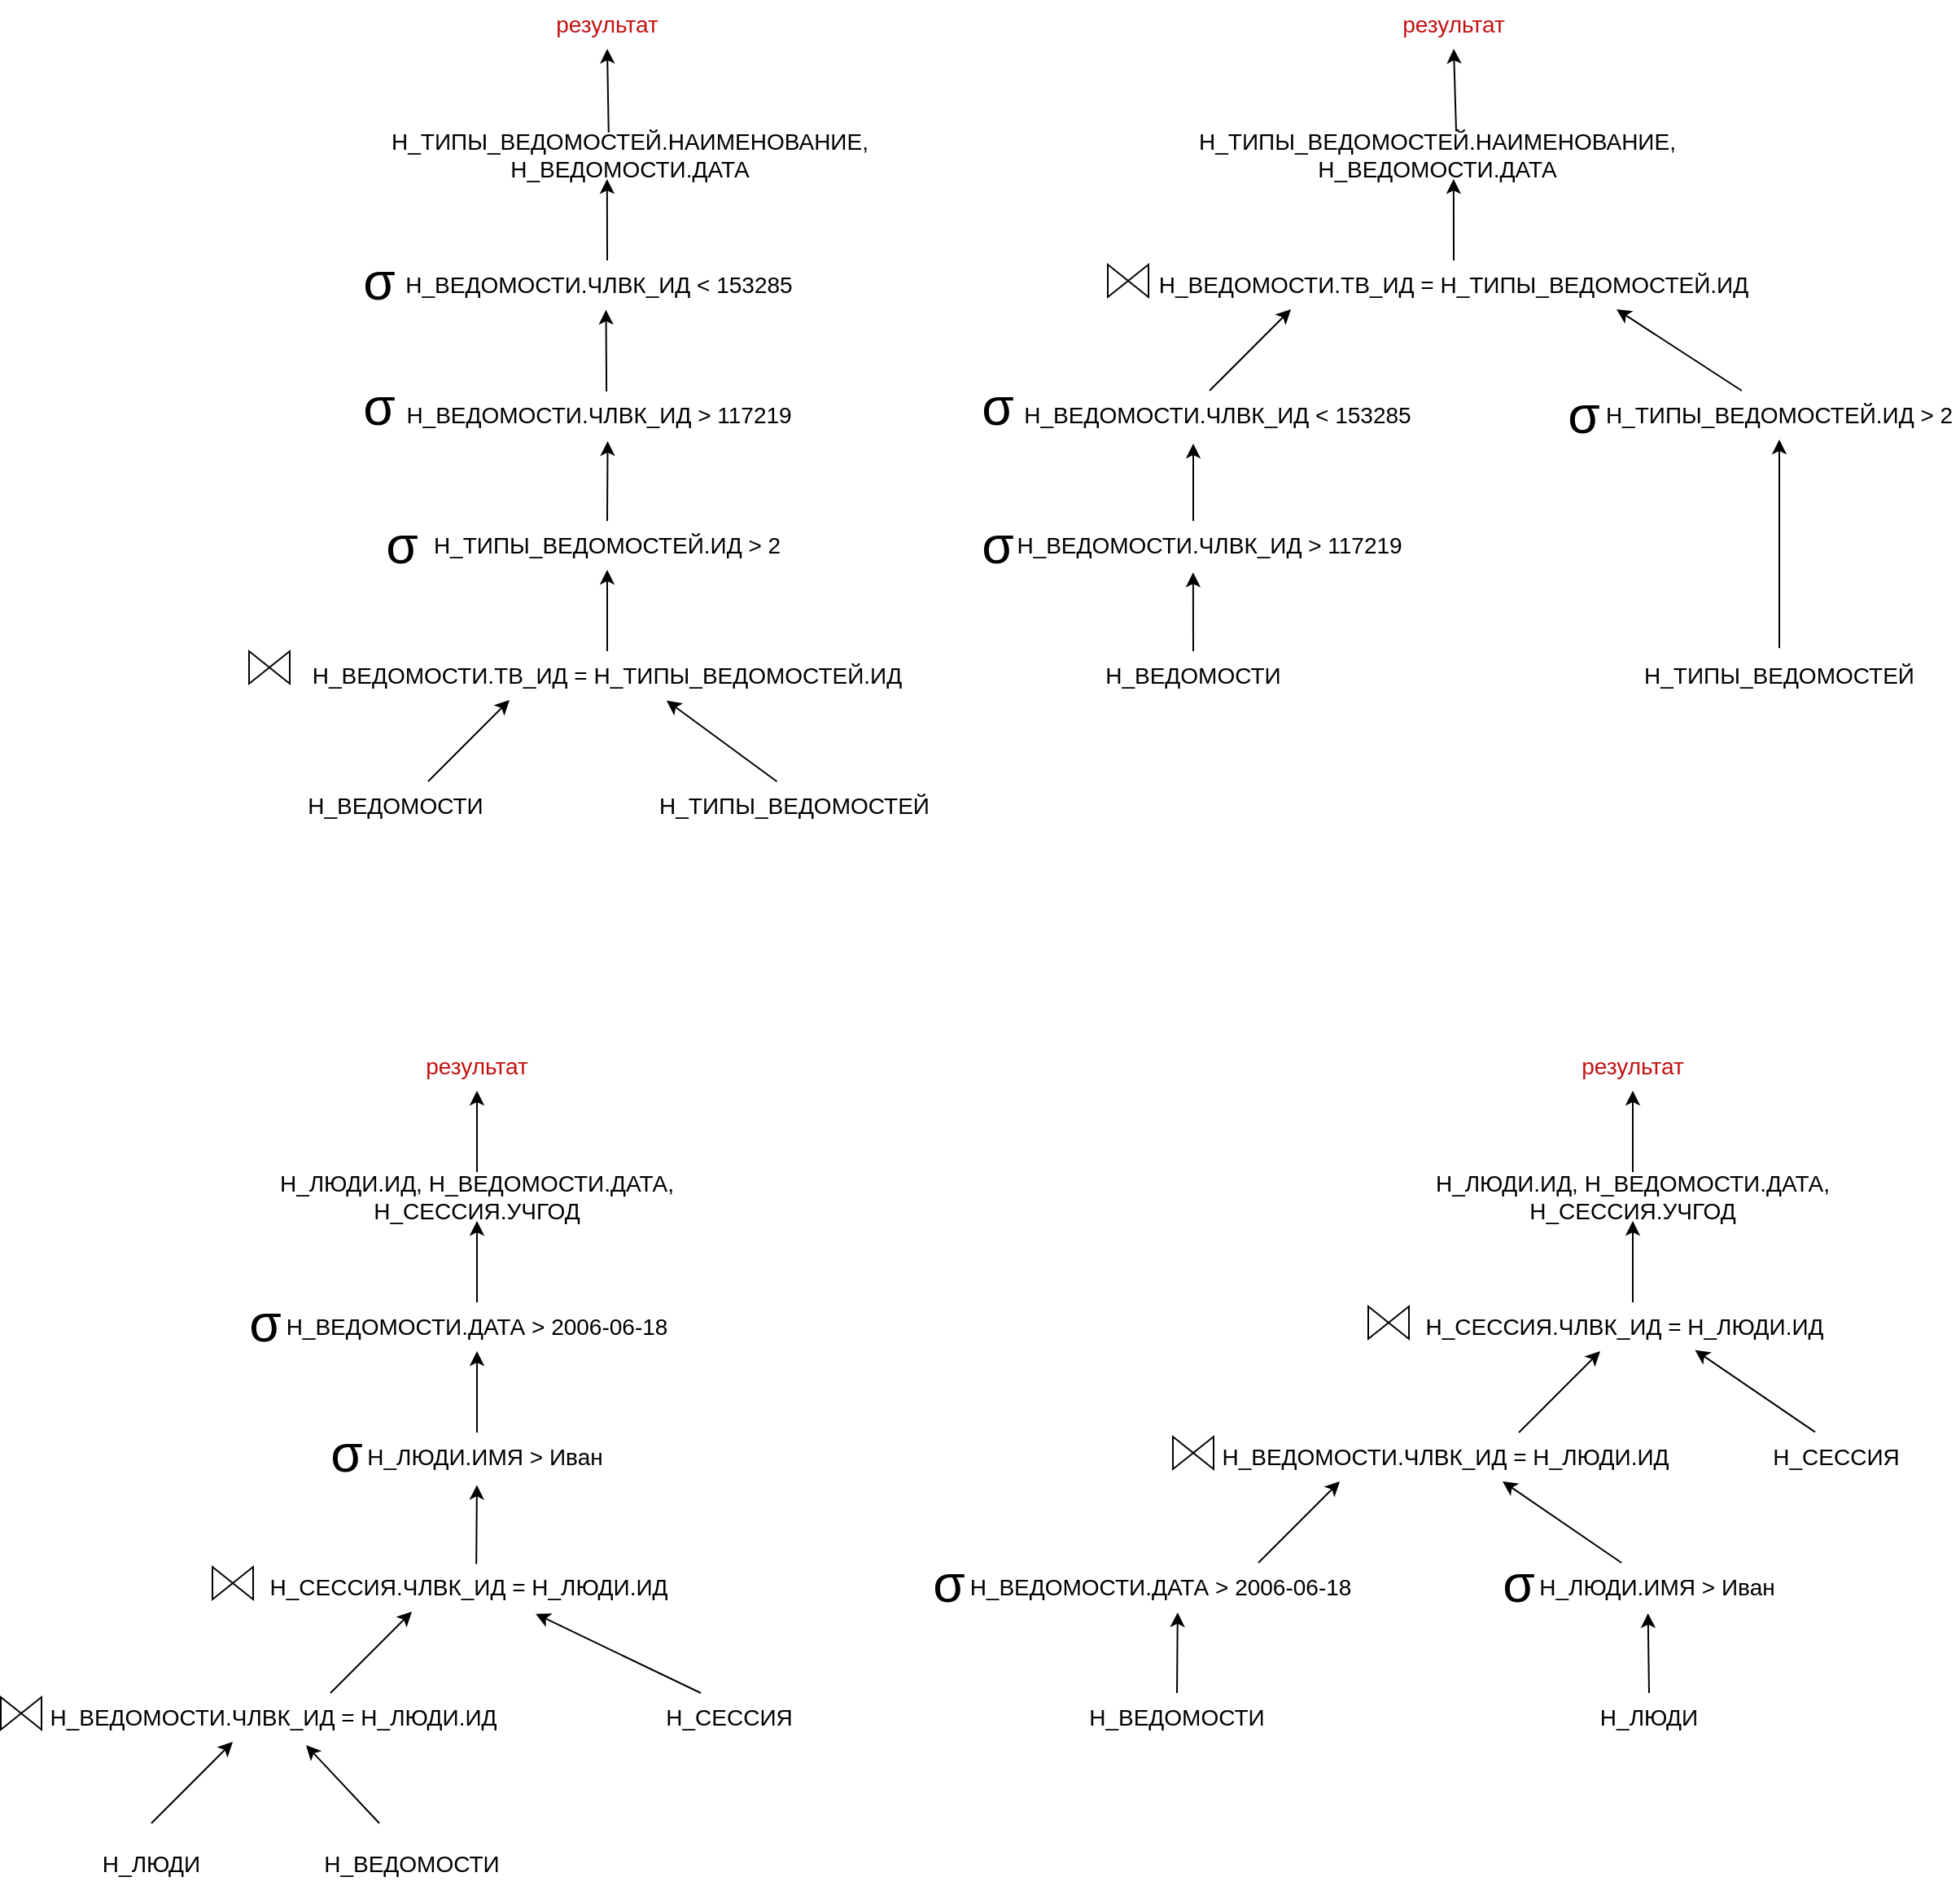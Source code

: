<mxfile version="21.1.7" type="device">
  <diagram name="Страница 1" id="S4WMLHv-YJyAe8Am17xP">
    <mxGraphModel dx="1832" dy="1181" grid="1" gridSize="10" guides="1" tooltips="1" connect="1" arrows="1" fold="1" page="0" pageScale="1" pageWidth="827" pageHeight="1169" math="0" shadow="0">
      <root>
        <mxCell id="0" />
        <mxCell id="1" parent="0" />
        <mxCell id="5Ah5zrOt3sdigsWHNj73-1" value="&lt;font color=&quot;#c51111&quot; style=&quot;font-size: 14px;&quot;&gt;результат&lt;/font&gt;" style="text;strokeColor=none;align=center;fillColor=none;html=1;verticalAlign=middle;whiteSpace=wrap;rounded=0;fontSize=14;" vertex="1" parent="1">
          <mxGeometry x="210" y="-80" width="60" height="30" as="geometry" />
        </mxCell>
        <mxCell id="5Ah5zrOt3sdigsWHNj73-2" value="Н_ВЕДОМОСТИ.ТВ_ИД = Н_ТИПЫ_ВЕДОМОСТЕЙ.ИД" style="text;strokeColor=none;align=center;fillColor=none;html=1;verticalAlign=middle;whiteSpace=wrap;rounded=0;fontSize=14;" vertex="1" parent="1">
          <mxGeometry x="50" y="320" width="380" height="30" as="geometry" />
        </mxCell>
        <mxCell id="5Ah5zrOt3sdigsWHNj73-3" value="Н_ВЕДОМОСТИ" style="text;strokeColor=none;align=center;fillColor=none;html=1;verticalAlign=middle;whiteSpace=wrap;rounded=0;fontSize=14;" vertex="1" parent="1">
          <mxGeometry x="50" y="400" width="120" height="30" as="geometry" />
        </mxCell>
        <mxCell id="5Ah5zrOt3sdigsWHNj73-4" value="Н_ТИПЫ_ВЕДОМОСТЕЙ" style="text;strokeColor=none;align=center;fillColor=none;html=1;verticalAlign=middle;whiteSpace=wrap;rounded=0;fontSize=14;" vertex="1" parent="1">
          <mxGeometry x="270" y="400" width="170" height="30" as="geometry" />
        </mxCell>
        <mxCell id="5Ah5zrOt3sdigsWHNj73-5" value="Н_ТИПЫ_ВЕДОМОСТЕЙ.ИД &amp;gt; 2" style="text;strokeColor=none;align=center;fillColor=none;html=1;verticalAlign=middle;whiteSpace=wrap;rounded=0;fontSize=14;" vertex="1" parent="1">
          <mxGeometry x="130" y="240" width="220" height="30" as="geometry" />
        </mxCell>
        <mxCell id="5Ah5zrOt3sdigsWHNj73-6" value="Н_ВЕДОМОСТИ.ЧЛВК_ИД &amp;gt; 117219" style="text;strokeColor=none;align=center;fillColor=none;html=1;verticalAlign=middle;whiteSpace=wrap;rounded=0;fontSize=14;" vertex="1" parent="1">
          <mxGeometry x="115" y="160" width="240" height="30" as="geometry" />
        </mxCell>
        <mxCell id="5Ah5zrOt3sdigsWHNj73-7" value="Н_ВЕДОМОСТИ.ЧЛВК_ИД &amp;lt; 153285" style="text;strokeColor=none;align=center;fillColor=none;html=1;verticalAlign=middle;whiteSpace=wrap;rounded=0;fontSize=14;" vertex="1" parent="1">
          <mxGeometry x="110" y="80" width="250" height="30" as="geometry" />
        </mxCell>
        <mxCell id="5Ah5zrOt3sdigsWHNj73-10" value="" style="endArrow=classic;html=1;rounded=0;entryX=0.456;entryY=1;entryDx=0;entryDy=0;entryPerimeter=0;fontSize=14;" edge="1" parent="1" target="5Ah5zrOt3sdigsWHNj73-17">
          <mxGeometry width="50" height="50" relative="1" as="geometry">
            <mxPoint x="240" y="80" as="sourcePoint" />
            <mxPoint x="240" y="50" as="targetPoint" />
          </mxGeometry>
        </mxCell>
        <mxCell id="5Ah5zrOt3sdigsWHNj73-11" value="" style="endArrow=classic;html=1;rounded=0;entryX=0.517;entryY=1.01;entryDx=0;entryDy=0;entryPerimeter=0;exitX=0.519;exitY=0.016;exitDx=0;exitDy=0;exitPerimeter=0;fontSize=14;" edge="1" parent="1" source="5Ah5zrOt3sdigsWHNj73-6" target="5Ah5zrOt3sdigsWHNj73-7">
          <mxGeometry width="50" height="50" relative="1" as="geometry">
            <mxPoint x="230" y="160" as="sourcePoint" />
            <mxPoint x="280" y="110" as="targetPoint" />
          </mxGeometry>
        </mxCell>
        <mxCell id="5Ah5zrOt3sdigsWHNj73-12" value="" style="endArrow=classic;html=1;rounded=0;entryX=0.522;entryY=1.033;entryDx=0;entryDy=0;entryPerimeter=0;exitX=0.5;exitY=0;exitDx=0;exitDy=0;fontSize=14;" edge="1" parent="1" source="5Ah5zrOt3sdigsWHNj73-5" target="5Ah5zrOt3sdigsWHNj73-6">
          <mxGeometry width="50" height="50" relative="1" as="geometry">
            <mxPoint x="280" y="230" as="sourcePoint" />
            <mxPoint x="330" y="180" as="targetPoint" />
          </mxGeometry>
        </mxCell>
        <mxCell id="5Ah5zrOt3sdigsWHNj73-13" value="" style="endArrow=classic;html=1;rounded=0;entryX=0.5;entryY=1;entryDx=0;entryDy=0;exitX=0.5;exitY=0;exitDx=0;exitDy=0;fontSize=14;" edge="1" parent="1" source="5Ah5zrOt3sdigsWHNj73-2" target="5Ah5zrOt3sdigsWHNj73-5">
          <mxGeometry width="50" height="50" relative="1" as="geometry">
            <mxPoint x="220" y="340" as="sourcePoint" />
            <mxPoint x="270" y="290" as="targetPoint" />
          </mxGeometry>
        </mxCell>
        <mxCell id="5Ah5zrOt3sdigsWHNj73-14" value="" style="endArrow=classic;html=1;rounded=0;fontSize=14;" edge="1" parent="1">
          <mxGeometry width="50" height="50" relative="1" as="geometry">
            <mxPoint x="130" y="400" as="sourcePoint" />
            <mxPoint x="180" y="350" as="targetPoint" />
          </mxGeometry>
        </mxCell>
        <mxCell id="5Ah5zrOt3sdigsWHNj73-15" value="" style="endArrow=classic;html=1;rounded=0;exitX=0.437;exitY=0.004;exitDx=0;exitDy=0;exitPerimeter=0;entryX=0.596;entryY=1.013;entryDx=0;entryDy=0;entryPerimeter=0;fontSize=14;" edge="1" parent="1" source="5Ah5zrOt3sdigsWHNj73-4" target="5Ah5zrOt3sdigsWHNj73-2">
          <mxGeometry width="50" height="50" relative="1" as="geometry">
            <mxPoint x="180" y="370" as="sourcePoint" />
            <mxPoint x="230" y="320" as="targetPoint" />
          </mxGeometry>
        </mxCell>
        <mxCell id="5Ah5zrOt3sdigsWHNj73-17" value="Н_ТИПЫ_ВЕДОМОСТЕЙ.НАИМЕНОВАНИЕ, Н_ВЕДОМОСТИ.ДАТА" style="text;strokeColor=none;align=center;fillColor=none;html=1;verticalAlign=middle;whiteSpace=wrap;rounded=0;fontSize=14;" vertex="1" parent="1">
          <mxGeometry x="94" width="320" height="30" as="geometry" />
        </mxCell>
        <mxCell id="5Ah5zrOt3sdigsWHNj73-18" value="" style="endArrow=classic;html=1;rounded=0;entryX=0.5;entryY=1;entryDx=0;entryDy=0;exitX=0.459;exitY=0.046;exitDx=0;exitDy=0;exitPerimeter=0;fontSize=14;" edge="1" parent="1" source="5Ah5zrOt3sdigsWHNj73-17" target="5Ah5zrOt3sdigsWHNj73-1">
          <mxGeometry width="50" height="50" relative="1" as="geometry">
            <mxPoint x="300" y="10" as="sourcePoint" />
            <mxPoint x="350" y="-40" as="targetPoint" />
          </mxGeometry>
        </mxCell>
        <mxCell id="5Ah5zrOt3sdigsWHNj73-19" value="&lt;font color=&quot;#c51111&quot; style=&quot;font-size: 14px;&quot;&gt;результат&lt;/font&gt;" style="text;strokeColor=none;align=center;fillColor=none;html=1;verticalAlign=middle;whiteSpace=wrap;rounded=0;fontSize=14;" vertex="1" parent="1">
          <mxGeometry x="730" y="-80" width="60" height="30" as="geometry" />
        </mxCell>
        <mxCell id="5Ah5zrOt3sdigsWHNj73-20" value="Н_ТИПЫ_ВЕДОМОСТЕЙ.НАИМЕНОВАНИЕ, Н_ВЕДОМОСТИ.ДАТА" style="text;strokeColor=none;align=center;fillColor=none;html=1;verticalAlign=middle;whiteSpace=wrap;rounded=0;fontSize=14;" vertex="1" parent="1">
          <mxGeometry x="590" width="320" height="30" as="geometry" />
        </mxCell>
        <mxCell id="5Ah5zrOt3sdigsWHNj73-21" value="Н_ВЕДОМОСТИ.ТВ_ИД = Н_ТИПЫ_ВЕДОМОСТЕЙ.ИД" style="text;strokeColor=none;align=center;fillColor=none;html=1;verticalAlign=middle;whiteSpace=wrap;rounded=0;fontSize=14;" vertex="1" parent="1">
          <mxGeometry x="570" y="80" width="380" height="30" as="geometry" />
        </mxCell>
        <mxCell id="5Ah5zrOt3sdigsWHNj73-22" value="Н_ТИПЫ_ВЕДОМОСТЕЙ.ИД &amp;gt; 2" style="text;strokeColor=none;align=center;fillColor=none;html=1;verticalAlign=middle;whiteSpace=wrap;rounded=0;fontSize=14;" vertex="1" parent="1">
          <mxGeometry x="850" y="160" width="220" height="30" as="geometry" />
        </mxCell>
        <mxCell id="5Ah5zrOt3sdigsWHNj73-23" value="Н_ВЕДОМОСТИ.ЧЛВК_ИД &amp;lt; 153285" style="text;strokeColor=none;align=center;fillColor=none;html=1;verticalAlign=middle;whiteSpace=wrap;rounded=0;fontSize=14;" vertex="1" parent="1">
          <mxGeometry x="490" y="160" width="250" height="30" as="geometry" />
        </mxCell>
        <mxCell id="5Ah5zrOt3sdigsWHNj73-24" value="Н_ВЕДОМОСТИ.ЧЛВК_ИД &amp;gt; 117219" style="text;strokeColor=none;align=center;fillColor=none;html=1;verticalAlign=middle;whiteSpace=wrap;rounded=0;fontSize=14;" vertex="1" parent="1">
          <mxGeometry x="490" y="240" width="240" height="30" as="geometry" />
        </mxCell>
        <mxCell id="5Ah5zrOt3sdigsWHNj73-25" value="Н_ВЕДОМОСТИ" style="text;strokeColor=none;align=center;fillColor=none;html=1;verticalAlign=middle;whiteSpace=wrap;rounded=0;fontSize=14;" vertex="1" parent="1">
          <mxGeometry x="540" y="320" width="120" height="30" as="geometry" />
        </mxCell>
        <mxCell id="5Ah5zrOt3sdigsWHNj73-26" value="Н_ТИПЫ_ВЕДОМОСТЕЙ" style="text;strokeColor=none;align=center;fillColor=none;html=1;verticalAlign=middle;whiteSpace=wrap;rounded=0;fontSize=14;" vertex="1" parent="1">
          <mxGeometry x="875" y="320" width="170" height="30" as="geometry" />
        </mxCell>
        <mxCell id="5Ah5zrOt3sdigsWHNj73-27" value="" style="endArrow=classic;html=1;rounded=0;exitX=0.5;exitY=0;exitDx=0;exitDy=0;entryX=0.458;entryY=1.055;entryDx=0;entryDy=0;entryPerimeter=0;" edge="1" parent="1" source="5Ah5zrOt3sdigsWHNj73-25" target="5Ah5zrOt3sdigsWHNj73-24">
          <mxGeometry width="50" height="50" relative="1" as="geometry">
            <mxPoint x="650" y="250" as="sourcePoint" />
            <mxPoint x="700" y="200" as="targetPoint" />
          </mxGeometry>
        </mxCell>
        <mxCell id="5Ah5zrOt3sdigsWHNj73-28" value="" style="endArrow=classic;html=1;rounded=0;entryX=0.44;entryY=1.084;entryDx=0;entryDy=0;entryPerimeter=0;" edge="1" parent="1" target="5Ah5zrOt3sdigsWHNj73-23">
          <mxGeometry width="50" height="50" relative="1" as="geometry">
            <mxPoint x="600" y="240" as="sourcePoint" />
            <mxPoint x="700" y="150" as="targetPoint" />
          </mxGeometry>
        </mxCell>
        <mxCell id="5Ah5zrOt3sdigsWHNj73-29" value="" style="endArrow=classic;html=1;rounded=0;exitX=0.5;exitY=-0.062;exitDx=0;exitDy=0;exitPerimeter=0;entryX=0.5;entryY=1;entryDx=0;entryDy=0;" edge="1" parent="1" source="5Ah5zrOt3sdigsWHNj73-26" target="5Ah5zrOt3sdigsWHNj73-22">
          <mxGeometry width="50" height="50" relative="1" as="geometry">
            <mxPoint x="940" y="270" as="sourcePoint" />
            <mxPoint x="990" y="220" as="targetPoint" />
          </mxGeometry>
        </mxCell>
        <mxCell id="5Ah5zrOt3sdigsWHNj73-30" value="" style="endArrow=classic;html=1;rounded=0;" edge="1" parent="1">
          <mxGeometry width="50" height="50" relative="1" as="geometry">
            <mxPoint x="610" y="160" as="sourcePoint" />
            <mxPoint x="660" y="110" as="targetPoint" />
          </mxGeometry>
        </mxCell>
        <mxCell id="5Ah5zrOt3sdigsWHNj73-31" value="" style="endArrow=classic;html=1;rounded=0;" edge="1" parent="1" source="5Ah5zrOt3sdigsWHNj73-22">
          <mxGeometry width="50" height="50" relative="1" as="geometry">
            <mxPoint x="810" y="160" as="sourcePoint" />
            <mxPoint x="860" y="110" as="targetPoint" />
          </mxGeometry>
        </mxCell>
        <mxCell id="5Ah5zrOt3sdigsWHNj73-32" value="" style="endArrow=classic;html=1;rounded=0;entryX=0.531;entryY=1;entryDx=0;entryDy=0;entryPerimeter=0;exitX=0.5;exitY=0;exitDx=0;exitDy=0;" edge="1" parent="1" source="5Ah5zrOt3sdigsWHNj73-21" target="5Ah5zrOt3sdigsWHNj73-20">
          <mxGeometry width="50" height="50" relative="1" as="geometry">
            <mxPoint x="780" y="130" as="sourcePoint" />
            <mxPoint x="830" y="80" as="targetPoint" />
          </mxGeometry>
        </mxCell>
        <mxCell id="5Ah5zrOt3sdigsWHNj73-33" value="" style="endArrow=classic;html=1;rounded=0;entryX=0.5;entryY=1;entryDx=0;entryDy=0;exitX=0.536;exitY=0.025;exitDx=0;exitDy=0;exitPerimeter=0;" edge="1" parent="1" source="5Ah5zrOt3sdigsWHNj73-20" target="5Ah5zrOt3sdigsWHNj73-19">
          <mxGeometry width="50" height="50" relative="1" as="geometry">
            <mxPoint x="780" y="30" as="sourcePoint" />
            <mxPoint x="830" y="-20" as="targetPoint" />
          </mxGeometry>
        </mxCell>
        <mxCell id="5Ah5zrOt3sdigsWHNj73-34" value="&lt;font color=&quot;#c51111&quot; style=&quot;font-size: 14px;&quot;&gt;результат&lt;/font&gt;" style="text;strokeColor=none;align=center;fillColor=none;html=1;verticalAlign=middle;whiteSpace=wrap;rounded=0;fontSize=14;" vertex="1" parent="1">
          <mxGeometry x="130" y="560" width="60" height="30" as="geometry" />
        </mxCell>
        <mxCell id="5Ah5zrOt3sdigsWHNj73-35" value="Н_ЛЮДИ.ИД, Н_ВЕДОМОСТИ.ДАТА, Н_СЕССИЯ.УЧГОД" style="text;strokeColor=none;align=center;fillColor=none;html=1;verticalAlign=middle;whiteSpace=wrap;rounded=0;fontSize=14;" vertex="1" parent="1">
          <mxGeometry x="-20" y="640" width="360" height="30" as="geometry" />
        </mxCell>
        <mxCell id="5Ah5zrOt3sdigsWHNj73-36" value="Н_ВЕДОМОСТИ.ДАТА &amp;gt; 2006-06-18" style="text;strokeColor=none;align=center;fillColor=none;html=1;verticalAlign=middle;whiteSpace=wrap;rounded=0;fontSize=14;" vertex="1" parent="1">
          <mxGeometry x="30" y="720" width="260" height="30" as="geometry" />
        </mxCell>
        <mxCell id="5Ah5zrOt3sdigsWHNj73-37" value="Н_ЛЮДИ.ИМЯ &amp;gt; Иван" style="text;strokeColor=none;align=center;fillColor=none;html=1;verticalAlign=middle;whiteSpace=wrap;rounded=0;fontSize=14;" vertex="1" parent="1">
          <mxGeometry x="60" y="800" width="210" height="30" as="geometry" />
        </mxCell>
        <mxCell id="5Ah5zrOt3sdigsWHNj73-38" value="Н_СЕССИЯ.ЧЛВК_ИД = Н_ЛЮДИ.ИД" style="text;strokeColor=none;align=center;fillColor=none;html=1;verticalAlign=middle;whiteSpace=wrap;rounded=0;fontSize=14;" vertex="1" parent="1">
          <mxGeometry x="20" y="880" width="270" height="30" as="geometry" />
        </mxCell>
        <mxCell id="5Ah5zrOt3sdigsWHNj73-39" value="Н_СЕССИЯ" style="text;strokeColor=none;align=center;fillColor=none;html=1;verticalAlign=middle;whiteSpace=wrap;rounded=0;fontSize=14;" vertex="1" parent="1">
          <mxGeometry x="280" y="960" width="70" height="30" as="geometry" />
        </mxCell>
        <mxCell id="5Ah5zrOt3sdigsWHNj73-40" value="Н_ВЕДОМОСТИ.ЧЛВК_ИД = Н_ЛЮДИ.ИД" style="text;strokeColor=none;align=center;fillColor=none;html=1;verticalAlign=middle;whiteSpace=wrap;rounded=0;fontSize=14;" vertex="1" parent="1">
          <mxGeometry x="-110" y="960" width="290" height="30" as="geometry" />
        </mxCell>
        <mxCell id="5Ah5zrOt3sdigsWHNj73-42" value="Н_ЛЮДИ" style="text;strokeColor=none;align=center;fillColor=none;html=1;verticalAlign=middle;whiteSpace=wrap;rounded=0;fontSize=14;" vertex="1" parent="1">
          <mxGeometry x="-70" y="1050" width="60" height="30" as="geometry" />
        </mxCell>
        <mxCell id="5Ah5zrOt3sdigsWHNj73-43" value="Н_ВЕДОМОСТИ" style="text;strokeColor=none;align=center;fillColor=none;html=1;verticalAlign=middle;whiteSpace=wrap;rounded=0;fontSize=14;" vertex="1" parent="1">
          <mxGeometry x="60" y="1050" width="120" height="30" as="geometry" />
        </mxCell>
        <mxCell id="5Ah5zrOt3sdigsWHNj73-44" value="" style="endArrow=classic;html=1;rounded=0;exitX=0.5;exitY=0;exitDx=0;exitDy=0;entryX=0.5;entryY=1;entryDx=0;entryDy=0;" edge="1" parent="1" source="5Ah5zrOt3sdigsWHNj73-35" target="5Ah5zrOt3sdigsWHNj73-34">
          <mxGeometry width="50" height="50" relative="1" as="geometry">
            <mxPoint x="200" y="630" as="sourcePoint" />
            <mxPoint x="250" y="580" as="targetPoint" />
          </mxGeometry>
        </mxCell>
        <mxCell id="5Ah5zrOt3sdigsWHNj73-45" value="" style="endArrow=classic;html=1;rounded=0;exitX=0.5;exitY=0;exitDx=0;exitDy=0;entryX=0.5;entryY=1;entryDx=0;entryDy=0;" edge="1" parent="1" source="5Ah5zrOt3sdigsWHNj73-36" target="5Ah5zrOt3sdigsWHNj73-35">
          <mxGeometry width="50" height="50" relative="1" as="geometry">
            <mxPoint x="190" y="710" as="sourcePoint" />
            <mxPoint x="240" y="660" as="targetPoint" />
          </mxGeometry>
        </mxCell>
        <mxCell id="5Ah5zrOt3sdigsWHNj73-46" value="" style="endArrow=classic;html=1;rounded=0;entryX=0.5;entryY=1;entryDx=0;entryDy=0;" edge="1" parent="1" target="5Ah5zrOt3sdigsWHNj73-36">
          <mxGeometry width="50" height="50" relative="1" as="geometry">
            <mxPoint x="160" y="800" as="sourcePoint" />
            <mxPoint x="240" y="770" as="targetPoint" />
          </mxGeometry>
        </mxCell>
        <mxCell id="5Ah5zrOt3sdigsWHNj73-47" value="" style="endArrow=classic;html=1;rounded=0;exitX=0.517;exitY=0.024;exitDx=0;exitDy=0;exitPerimeter=0;entryX=0.476;entryY=1.074;entryDx=0;entryDy=0;entryPerimeter=0;" edge="1" parent="1" source="5Ah5zrOt3sdigsWHNj73-38" target="5Ah5zrOt3sdigsWHNj73-37">
          <mxGeometry width="50" height="50" relative="1" as="geometry">
            <mxPoint x="190" y="870" as="sourcePoint" />
            <mxPoint x="240" y="820" as="targetPoint" />
          </mxGeometry>
        </mxCell>
        <mxCell id="5Ah5zrOt3sdigsWHNj73-48" value="" style="endArrow=classic;html=1;rounded=0;" edge="1" parent="1">
          <mxGeometry width="50" height="50" relative="1" as="geometry">
            <mxPoint x="70" y="960" as="sourcePoint" />
            <mxPoint x="120" y="910" as="targetPoint" />
          </mxGeometry>
        </mxCell>
        <mxCell id="5Ah5zrOt3sdigsWHNj73-49" value="" style="endArrow=classic;html=1;rounded=0;exitX=0.25;exitY=0;exitDx=0;exitDy=0;entryX=0.652;entryY=1.045;entryDx=0;entryDy=0;entryPerimeter=0;" edge="1" parent="1" source="5Ah5zrOt3sdigsWHNj73-39" target="5Ah5zrOt3sdigsWHNj73-38">
          <mxGeometry width="50" height="50" relative="1" as="geometry">
            <mxPoint x="160" y="950" as="sourcePoint" />
            <mxPoint x="210" y="900" as="targetPoint" />
          </mxGeometry>
        </mxCell>
        <mxCell id="5Ah5zrOt3sdigsWHNj73-50" value="" style="endArrow=classic;html=1;rounded=0;" edge="1" parent="1">
          <mxGeometry width="50" height="50" relative="1" as="geometry">
            <mxPoint x="-40" y="1040" as="sourcePoint" />
            <mxPoint x="10" y="990" as="targetPoint" />
          </mxGeometry>
        </mxCell>
        <mxCell id="5Ah5zrOt3sdigsWHNj73-51" value="" style="endArrow=classic;html=1;rounded=0;entryX=0.569;entryY=1.067;entryDx=0;entryDy=0;entryPerimeter=0;" edge="1" parent="1" target="5Ah5zrOt3sdigsWHNj73-40">
          <mxGeometry width="50" height="50" relative="1" as="geometry">
            <mxPoint x="100" y="1040" as="sourcePoint" />
            <mxPoint x="150" y="970" as="targetPoint" />
          </mxGeometry>
        </mxCell>
        <mxCell id="5Ah5zrOt3sdigsWHNj73-52" value="&lt;font color=&quot;#c51111&quot; style=&quot;font-size: 14px;&quot;&gt;результат&lt;/font&gt;" style="text;strokeColor=none;align=center;fillColor=none;html=1;verticalAlign=middle;whiteSpace=wrap;rounded=0;fontSize=14;" vertex="1" parent="1">
          <mxGeometry x="840" y="560" width="60" height="30" as="geometry" />
        </mxCell>
        <mxCell id="5Ah5zrOt3sdigsWHNj73-54" value="Н_ЛЮДИ.ИД, Н_ВЕДОМОСТИ.ДАТА, Н_СЕССИЯ.УЧГОД" style="text;strokeColor=none;align=center;fillColor=none;html=1;verticalAlign=middle;whiteSpace=wrap;rounded=0;fontSize=14;" vertex="1" parent="1">
          <mxGeometry x="690" y="640" width="360" height="30" as="geometry" />
        </mxCell>
        <mxCell id="5Ah5zrOt3sdigsWHNj73-55" value="Н_СЕССИЯ.ЧЛВК_ИД = Н_ЛЮДИ.ИД" style="text;strokeColor=none;align=center;fillColor=none;html=1;verticalAlign=middle;whiteSpace=wrap;rounded=0;fontSize=14;" vertex="1" parent="1">
          <mxGeometry x="730" y="720" width="270" height="30" as="geometry" />
        </mxCell>
        <mxCell id="5Ah5zrOt3sdigsWHNj73-56" value="Н_СЕССИЯ" style="text;strokeColor=none;align=center;fillColor=none;html=1;verticalAlign=middle;whiteSpace=wrap;rounded=0;fontSize=14;" vertex="1" parent="1">
          <mxGeometry x="960" y="800" width="70" height="30" as="geometry" />
        </mxCell>
        <mxCell id="5Ah5zrOt3sdigsWHNj73-57" value="Н_ВЕДОМОСТИ.ЧЛВК_ИД = Н_ЛЮДИ.ИД" style="text;strokeColor=none;align=center;fillColor=none;html=1;verticalAlign=middle;whiteSpace=wrap;rounded=0;fontSize=14;" vertex="1" parent="1">
          <mxGeometry x="610" y="800" width="290" height="30" as="geometry" />
        </mxCell>
        <mxCell id="5Ah5zrOt3sdigsWHNj73-58" value="Н_ВЕДОМОСТИ.ДАТА &amp;gt; 2006-06-18" style="text;strokeColor=none;align=center;fillColor=none;html=1;verticalAlign=middle;whiteSpace=wrap;rounded=0;fontSize=14;" vertex="1" parent="1">
          <mxGeometry x="450" y="880" width="260" height="30" as="geometry" />
        </mxCell>
        <mxCell id="5Ah5zrOt3sdigsWHNj73-60" value="Н_ЛЮДИ.ИМЯ &amp;gt; Иван" style="text;strokeColor=none;align=center;fillColor=none;html=1;verticalAlign=middle;whiteSpace=wrap;rounded=0;fontSize=14;" vertex="1" parent="1">
          <mxGeometry x="780" y="880" width="210" height="30" as="geometry" />
        </mxCell>
        <mxCell id="5Ah5zrOt3sdigsWHNj73-61" value="Н_ЛЮДИ" style="text;strokeColor=none;align=center;fillColor=none;html=1;verticalAlign=middle;whiteSpace=wrap;rounded=0;fontSize=14;" vertex="1" parent="1">
          <mxGeometry x="850" y="960" width="60" height="30" as="geometry" />
        </mxCell>
        <mxCell id="5Ah5zrOt3sdigsWHNj73-62" value="Н_ВЕДОМОСТИ" style="text;strokeColor=none;align=center;fillColor=none;html=1;verticalAlign=middle;whiteSpace=wrap;rounded=0;fontSize=14;" vertex="1" parent="1">
          <mxGeometry x="530" y="960" width="120" height="30" as="geometry" />
        </mxCell>
        <mxCell id="5Ah5zrOt3sdigsWHNj73-63" value="" style="endArrow=classic;html=1;rounded=0;exitX=0.5;exitY=0;exitDx=0;exitDy=0;entryX=0.5;entryY=1;entryDx=0;entryDy=0;" edge="1" parent="1" source="5Ah5zrOt3sdigsWHNj73-54" target="5Ah5zrOt3sdigsWHNj73-52">
          <mxGeometry width="50" height="50" relative="1" as="geometry">
            <mxPoint x="880" y="720" as="sourcePoint" />
            <mxPoint x="930" y="670" as="targetPoint" />
          </mxGeometry>
        </mxCell>
        <mxCell id="5Ah5zrOt3sdigsWHNj73-64" value="" style="endArrow=classic;html=1;rounded=0;entryX=0.5;entryY=1;entryDx=0;entryDy=0;" edge="1" parent="1" target="5Ah5zrOt3sdigsWHNj73-54">
          <mxGeometry width="50" height="50" relative="1" as="geometry">
            <mxPoint x="870" y="720" as="sourcePoint" />
            <mxPoint x="930" y="650" as="targetPoint" />
          </mxGeometry>
        </mxCell>
        <mxCell id="5Ah5zrOt3sdigsWHNj73-65" value="" style="endArrow=classic;html=1;rounded=0;" edge="1" parent="1">
          <mxGeometry width="50" height="50" relative="1" as="geometry">
            <mxPoint x="800" y="800" as="sourcePoint" />
            <mxPoint x="850" y="750" as="targetPoint" />
          </mxGeometry>
        </mxCell>
        <mxCell id="5Ah5zrOt3sdigsWHNj73-66" value="" style="endArrow=classic;html=1;rounded=0;exitX=0.314;exitY=-0.01;exitDx=0;exitDy=0;exitPerimeter=0;entryX=0.66;entryY=0.977;entryDx=0;entryDy=0;entryPerimeter=0;" edge="1" parent="1" source="5Ah5zrOt3sdigsWHNj73-56" target="5Ah5zrOt3sdigsWHNj73-55">
          <mxGeometry width="50" height="50" relative="1" as="geometry">
            <mxPoint x="860" y="800" as="sourcePoint" />
            <mxPoint x="910" y="750" as="targetPoint" />
          </mxGeometry>
        </mxCell>
        <mxCell id="5Ah5zrOt3sdigsWHNj73-67" value="" style="endArrow=classic;html=1;rounded=0;" edge="1" parent="1">
          <mxGeometry width="50" height="50" relative="1" as="geometry">
            <mxPoint x="640" y="880" as="sourcePoint" />
            <mxPoint x="690" y="830" as="targetPoint" />
          </mxGeometry>
        </mxCell>
        <mxCell id="5Ah5zrOt3sdigsWHNj73-68" value="" style="endArrow=classic;html=1;rounded=0;" edge="1" parent="1" source="5Ah5zrOt3sdigsWHNj73-60">
          <mxGeometry width="50" height="50" relative="1" as="geometry">
            <mxPoint x="740" y="880" as="sourcePoint" />
            <mxPoint x="790" y="830" as="targetPoint" />
          </mxGeometry>
        </mxCell>
        <mxCell id="5Ah5zrOt3sdigsWHNj73-69" value="" style="endArrow=classic;html=1;rounded=0;exitX=0.5;exitY=0;exitDx=0;exitDy=0;entryX=0.54;entryY=1.016;entryDx=0;entryDy=0;entryPerimeter=0;" edge="1" parent="1" source="5Ah5zrOt3sdigsWHNj73-62" target="5Ah5zrOt3sdigsWHNj73-58">
          <mxGeometry width="50" height="50" relative="1" as="geometry">
            <mxPoint x="550" y="970" as="sourcePoint" />
            <mxPoint x="600" y="920" as="targetPoint" />
          </mxGeometry>
        </mxCell>
        <mxCell id="5Ah5zrOt3sdigsWHNj73-70" value="" style="endArrow=classic;html=1;rounded=0;exitX=0.5;exitY=0;exitDx=0;exitDy=0;entryX=0.473;entryY=1.033;entryDx=0;entryDy=0;entryPerimeter=0;" edge="1" parent="1" source="5Ah5zrOt3sdigsWHNj73-61" target="5Ah5zrOt3sdigsWHNj73-60">
          <mxGeometry width="50" height="50" relative="1" as="geometry">
            <mxPoint x="900" y="930" as="sourcePoint" />
            <mxPoint x="950" y="880" as="targetPoint" />
          </mxGeometry>
        </mxCell>
        <mxCell id="5Ah5zrOt3sdigsWHNj73-71" value="" style="shape=collate;whiteSpace=wrap;html=1;direction=west;rotation=90;" vertex="1" parent="1">
          <mxGeometry x="22.5" y="317.5" width="20" height="25" as="geometry" />
        </mxCell>
        <mxCell id="5Ah5zrOt3sdigsWHNj73-72" value="" style="shape=collate;whiteSpace=wrap;html=1;direction=west;rotation=90;" vertex="1" parent="1">
          <mxGeometry x="550" y="80" width="20" height="25" as="geometry" />
        </mxCell>
        <mxCell id="5Ah5zrOt3sdigsWHNj73-73" value="" style="shape=collate;whiteSpace=wrap;html=1;direction=west;rotation=90;" vertex="1" parent="1">
          <mxGeometry y="880" width="20" height="25" as="geometry" />
        </mxCell>
        <mxCell id="5Ah5zrOt3sdigsWHNj73-74" value="" style="shape=collate;whiteSpace=wrap;html=1;direction=west;rotation=90;" vertex="1" parent="1">
          <mxGeometry x="-130" y="960" width="20" height="25" as="geometry" />
        </mxCell>
        <mxCell id="5Ah5zrOt3sdigsWHNj73-75" value="" style="shape=collate;whiteSpace=wrap;html=1;direction=west;rotation=90;" vertex="1" parent="1">
          <mxGeometry x="590" y="800" width="20" height="25" as="geometry" />
        </mxCell>
        <mxCell id="5Ah5zrOt3sdigsWHNj73-76" value="" style="shape=collate;whiteSpace=wrap;html=1;direction=west;rotation=90;" vertex="1" parent="1">
          <mxGeometry x="710" y="720" width="20" height="25" as="geometry" />
        </mxCell>
        <mxCell id="5Ah5zrOt3sdigsWHNj73-78" value="&lt;font style=&quot;font-size: 32px;&quot;&gt;σ&lt;/font&gt;" style="text;strokeColor=none;align=center;fillColor=none;html=1;verticalAlign=middle;whiteSpace=wrap;rounded=0;" vertex="1" parent="1">
          <mxGeometry x="10" y="722.5" width="40" height="20" as="geometry" />
        </mxCell>
        <mxCell id="5Ah5zrOt3sdigsWHNj73-80" value="&lt;font style=&quot;font-size: 32px;&quot;&gt;σ&lt;/font&gt;" style="text;strokeColor=none;align=center;fillColor=none;html=1;verticalAlign=middle;whiteSpace=wrap;rounded=0;" vertex="1" parent="1">
          <mxGeometry x="60" y="802.5" width="40" height="20" as="geometry" />
        </mxCell>
        <mxCell id="5Ah5zrOt3sdigsWHNj73-81" value="&lt;font style=&quot;font-size: 32px;&quot;&gt;σ&lt;/font&gt;" style="text;strokeColor=none;align=center;fillColor=none;html=1;verticalAlign=middle;whiteSpace=wrap;rounded=0;" vertex="1" parent="1">
          <mxGeometry x="780" y="882.5" width="40" height="20" as="geometry" />
        </mxCell>
        <mxCell id="5Ah5zrOt3sdigsWHNj73-83" value="&lt;font style=&quot;font-size: 32px;&quot;&gt;σ&lt;/font&gt;" style="text;strokeColor=none;align=center;fillColor=none;html=1;verticalAlign=middle;whiteSpace=wrap;rounded=0;" vertex="1" parent="1">
          <mxGeometry x="430" y="882.5" width="40" height="20" as="geometry" />
        </mxCell>
        <mxCell id="5Ah5zrOt3sdigsWHNj73-84" value="&lt;font style=&quot;font-size: 32px;&quot;&gt;σ&lt;/font&gt;" style="text;strokeColor=none;align=center;fillColor=none;html=1;verticalAlign=middle;whiteSpace=wrap;rounded=0;" vertex="1" parent="1">
          <mxGeometry x="820" y="165" width="40" height="20" as="geometry" />
        </mxCell>
        <mxCell id="5Ah5zrOt3sdigsWHNj73-85" value="&lt;font style=&quot;font-size: 32px;&quot;&gt;σ&lt;/font&gt;" style="text;strokeColor=none;align=center;fillColor=none;html=1;verticalAlign=middle;whiteSpace=wrap;rounded=0;" vertex="1" parent="1">
          <mxGeometry x="460" y="160" width="40" height="20" as="geometry" />
        </mxCell>
        <mxCell id="5Ah5zrOt3sdigsWHNj73-86" value="&lt;font style=&quot;font-size: 32px;&quot;&gt;σ&lt;/font&gt;" style="text;strokeColor=none;align=center;fillColor=none;html=1;verticalAlign=middle;whiteSpace=wrap;rounded=0;" vertex="1" parent="1">
          <mxGeometry x="460" y="245" width="40" height="20" as="geometry" />
        </mxCell>
        <mxCell id="5Ah5zrOt3sdigsWHNj73-87" value="&lt;font style=&quot;font-size: 32px;&quot;&gt;σ&lt;/font&gt;" style="text;strokeColor=none;align=center;fillColor=none;html=1;verticalAlign=middle;whiteSpace=wrap;rounded=0;" vertex="1" parent="1">
          <mxGeometry x="94" y="245" width="40" height="20" as="geometry" />
        </mxCell>
        <mxCell id="5Ah5zrOt3sdigsWHNj73-88" value="&lt;font style=&quot;font-size: 32px;&quot;&gt;σ&lt;/font&gt;" style="text;strokeColor=none;align=center;fillColor=none;html=1;verticalAlign=middle;whiteSpace=wrap;rounded=0;" vertex="1" parent="1">
          <mxGeometry x="80" y="160" width="40" height="20" as="geometry" />
        </mxCell>
        <mxCell id="5Ah5zrOt3sdigsWHNj73-89" value="&lt;font style=&quot;font-size: 32px;&quot;&gt;σ&lt;/font&gt;" style="text;strokeColor=none;align=center;fillColor=none;html=1;verticalAlign=middle;whiteSpace=wrap;rounded=0;" vertex="1" parent="1">
          <mxGeometry x="80" y="83.75" width="40" height="17.5" as="geometry" />
        </mxCell>
      </root>
    </mxGraphModel>
  </diagram>
</mxfile>
